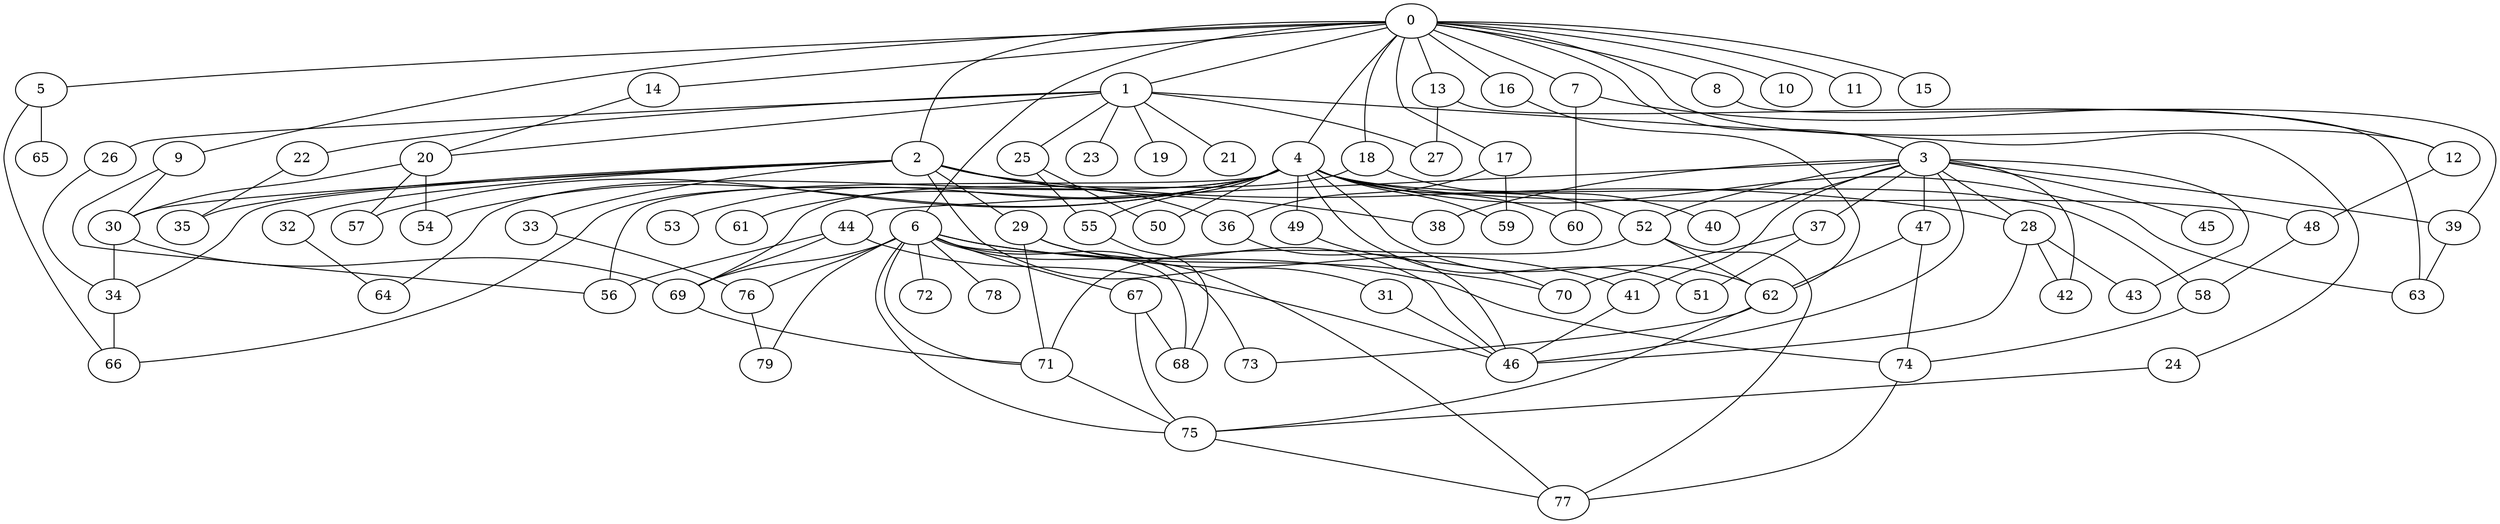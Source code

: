 
graph graphname {
    0 -- 1
0 -- 2
0 -- 3
0 -- 4
0 -- 5
0 -- 6
0 -- 7
0 -- 8
0 -- 9
0 -- 10
0 -- 11
0 -- 12
0 -- 13
0 -- 14
0 -- 15
0 -- 16
0 -- 17
0 -- 18
1 -- 19
1 -- 20
1 -- 21
1 -- 22
1 -- 23
1 -- 24
1 -- 25
1 -- 26
1 -- 27
2 -- 32
2 -- 34
2 -- 35
2 -- 36
2 -- 33
2 -- 28
2 -- 29
2 -- 30
2 -- 31
2 -- 38
3 -- 37
3 -- 38
3 -- 39
3 -- 40
3 -- 41
3 -- 42
3 -- 43
3 -- 44
3 -- 45
3 -- 46
3 -- 47
3 -- 52
3 -- 28
4 -- 64
4 -- 48
4 -- 49
4 -- 50
4 -- 51
4 -- 52
4 -- 53
4 -- 54
4 -- 55
4 -- 56
4 -- 57
4 -- 58
4 -- 59
4 -- 60
4 -- 61
4 -- 62
4 -- 63
4 -- 66
5 -- 65
5 -- 66
6 -- 67
6 -- 68
6 -- 69
6 -- 70
6 -- 71
6 -- 72
6 -- 73
6 -- 74
6 -- 75
6 -- 76
6 -- 77
6 -- 78
6 -- 79
7 -- 12
7 -- 60
8 -- 39
9 -- 56
9 -- 30
12 -- 48
13 -- 63
13 -- 27
14 -- 20
16 -- 62
17 -- 59
17 -- 36
18 -- 40
18 -- 69
20 -- 57
20 -- 30
20 -- 54
22 -- 35
24 -- 75
25 -- 50
25 -- 55
26 -- 34
28 -- 46
28 -- 43
28 -- 42
29 -- 71
29 -- 46
29 -- 41
30 -- 34
30 -- 69
31 -- 46
32 -- 64
33 -- 76
34 -- 66
36 -- 46
37 -- 51
37 -- 70
39 -- 63
41 -- 46
44 -- 46
44 -- 56
44 -- 69
47 -- 74
47 -- 62
48 -- 58
49 -- 70
52 -- 77
52 -- 62
52 -- 71
55 -- 68
58 -- 74
62 -- 73
62 -- 75
67 -- 75
67 -- 68
69 -- 71
71 -- 75
74 -- 77
75 -- 77
76 -- 79

}
